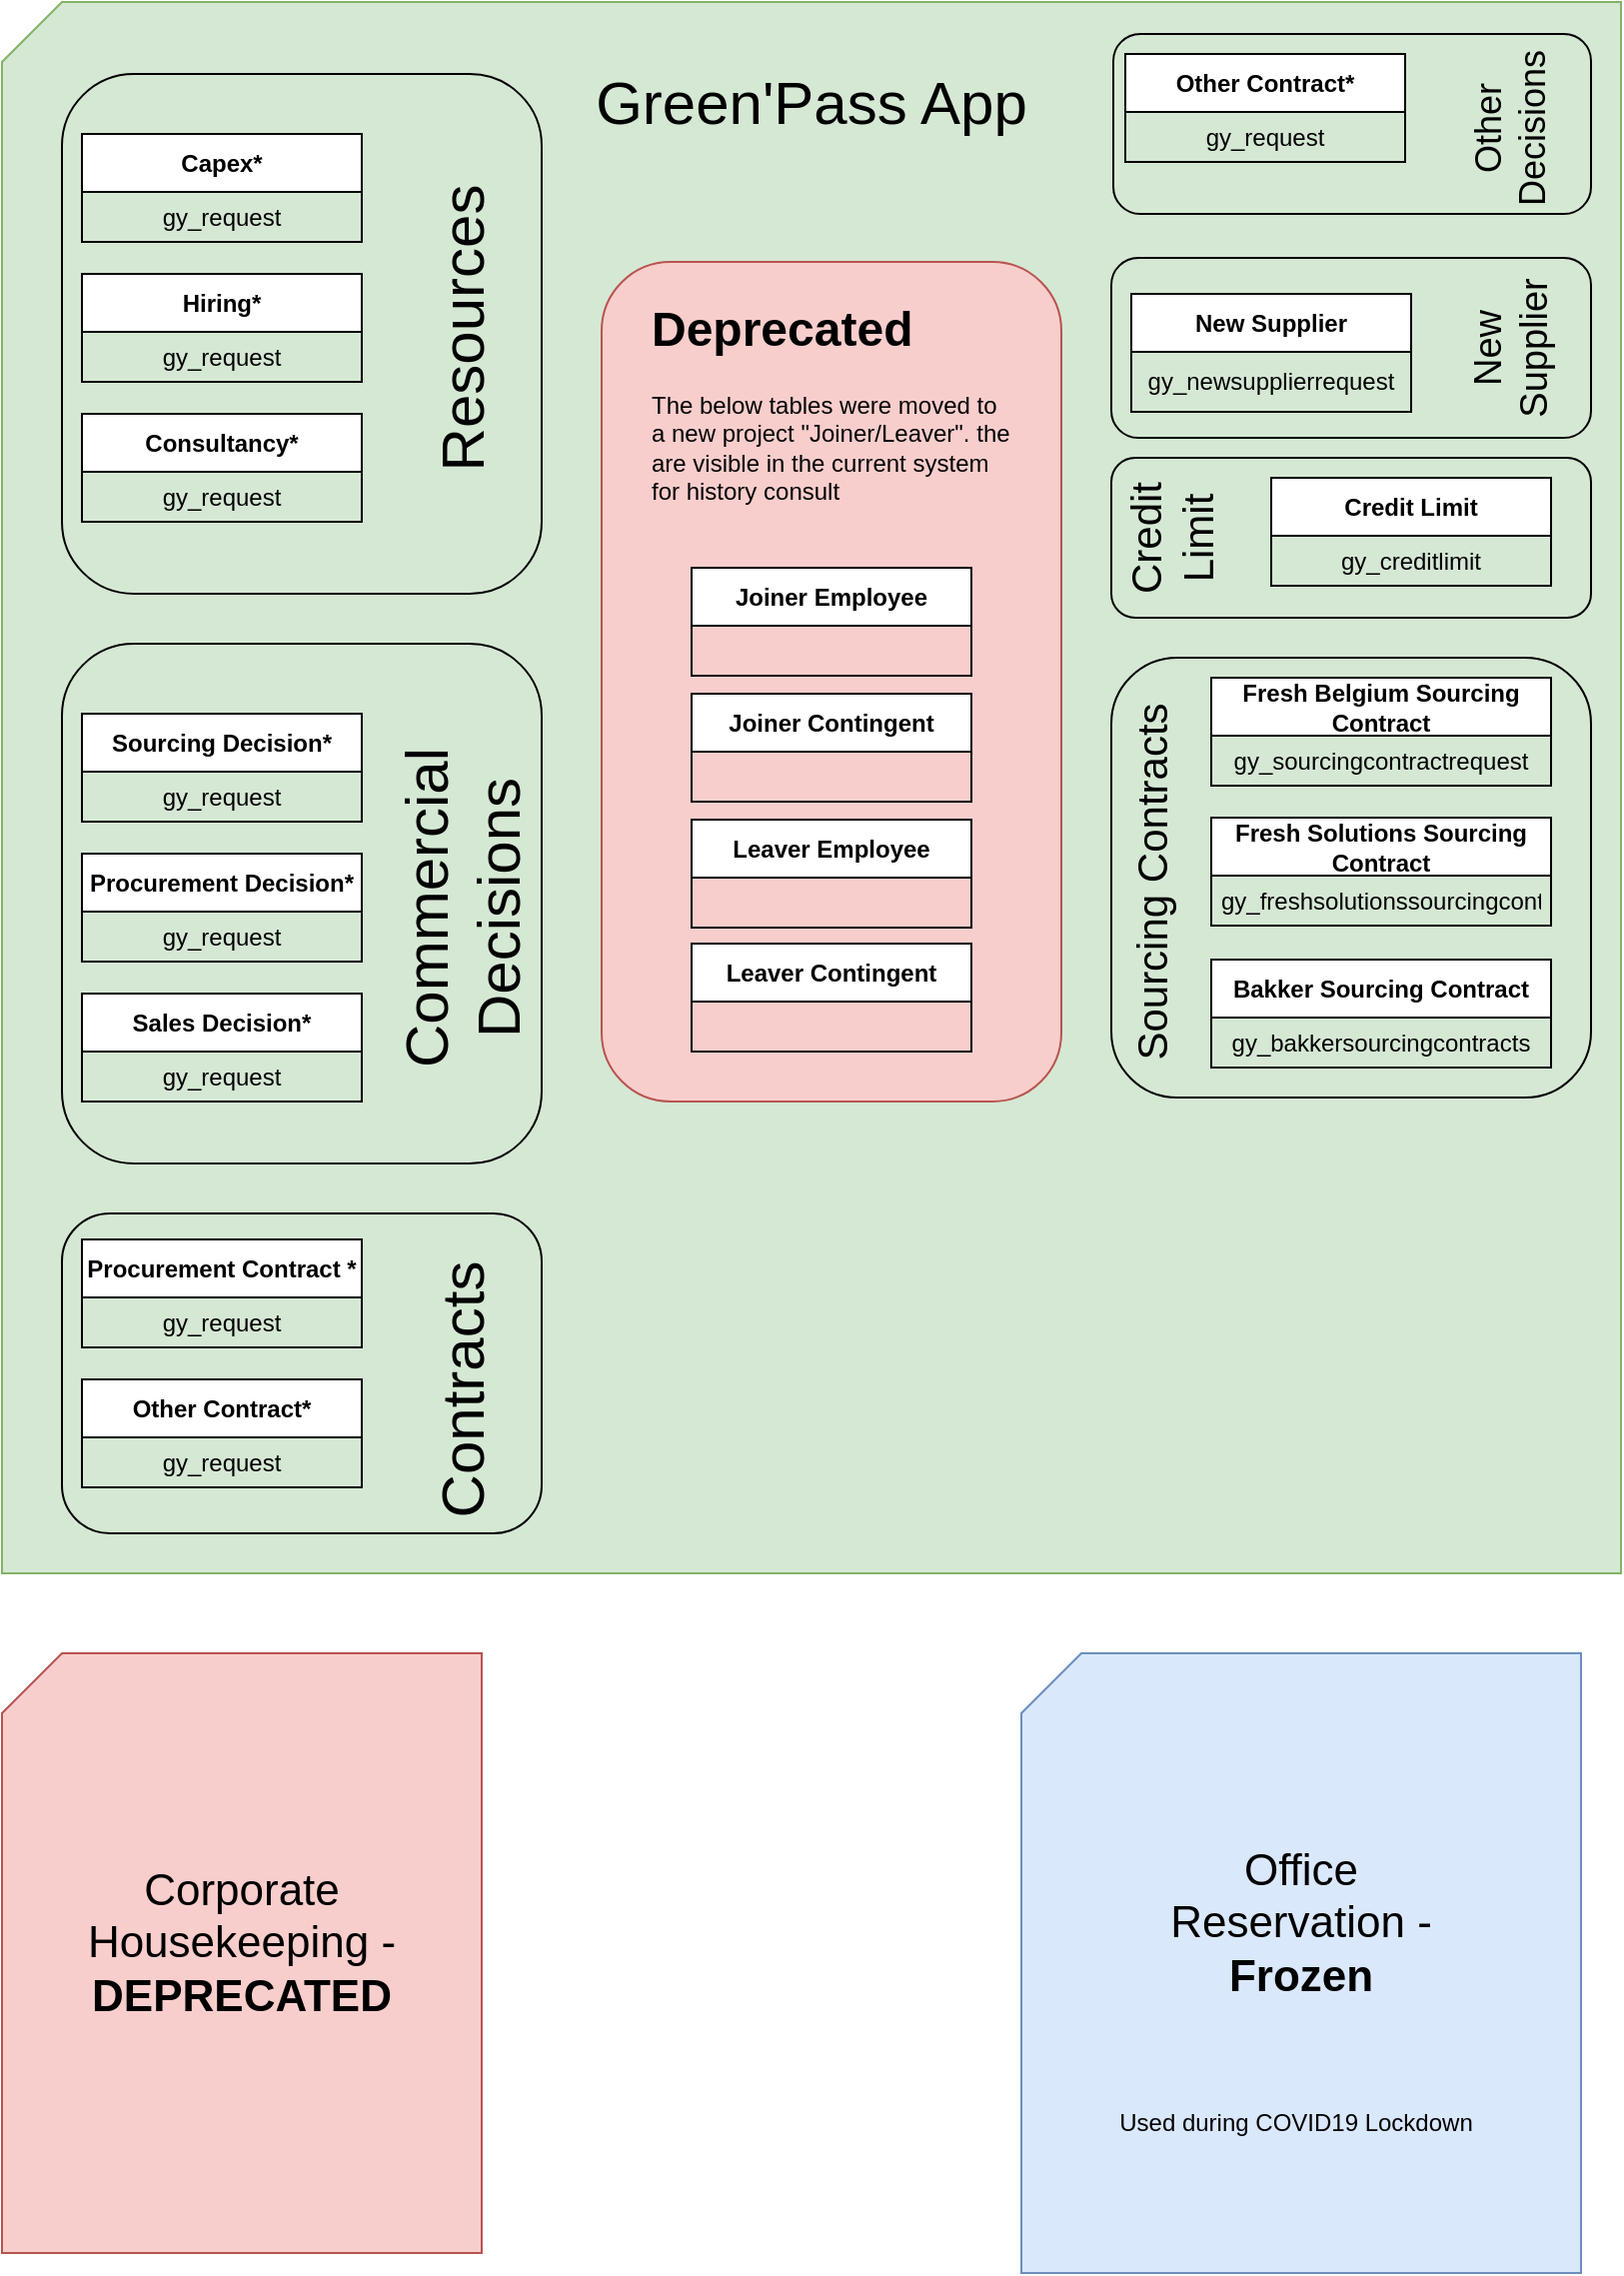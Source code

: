 <mxfile version="22.1.12" type="github">
  <diagram id="C5RBs43oDa-KdzZeNtuy" name="Page-1">
    <mxGraphModel dx="792" dy="1105" grid="1" gridSize="10" guides="1" tooltips="1" connect="1" arrows="1" fold="1" page="1" pageScale="1" pageWidth="827" pageHeight="1169" math="0" shadow="0">
      <root>
        <mxCell id="WIyWlLk6GJQsqaUBKTNV-0" />
        <mxCell id="WIyWlLk6GJQsqaUBKTNV-1" parent="WIyWlLk6GJQsqaUBKTNV-0" />
        <mxCell id="fo5o0ahnIPKXw_DBEkT7-70" value="" style="shape=card;whiteSpace=wrap;html=1;fillColor=#d5e8d4;strokeColor=#82b366;" parent="WIyWlLk6GJQsqaUBKTNV-1" vertex="1">
          <mxGeometry x="10" y="4" width="810" height="786" as="geometry" />
        </mxCell>
        <mxCell id="fo5o0ahnIPKXw_DBEkT7-33" value="" style="rounded=1;whiteSpace=wrap;html=1;fillColor=none;" parent="WIyWlLk6GJQsqaUBKTNV-1" vertex="1">
          <mxGeometry x="40" y="40" width="240" height="260" as="geometry" />
        </mxCell>
        <mxCell id="fo5o0ahnIPKXw_DBEkT7-34" value="" style="rounded=1;whiteSpace=wrap;html=1;fillColor=none;" parent="WIyWlLk6GJQsqaUBKTNV-1" vertex="1">
          <mxGeometry x="40" y="325" width="240" height="260" as="geometry" />
        </mxCell>
        <mxCell id="fo5o0ahnIPKXw_DBEkT7-35" value="" style="rounded=1;whiteSpace=wrap;html=1;fillColor=none;" parent="WIyWlLk6GJQsqaUBKTNV-1" vertex="1">
          <mxGeometry x="40" y="610" width="240" height="160" as="geometry" />
        </mxCell>
        <mxCell id="fo5o0ahnIPKXw_DBEkT7-38" value="" style="rounded=1;whiteSpace=wrap;html=1;fillColor=none;" parent="WIyWlLk6GJQsqaUBKTNV-1" vertex="1">
          <mxGeometry x="566" y="20" width="239" height="90" as="geometry" />
        </mxCell>
        <mxCell id="fo5o0ahnIPKXw_DBEkT7-49" value="" style="rounded=1;whiteSpace=wrap;html=1;fillColor=none;" parent="WIyWlLk6GJQsqaUBKTNV-1" vertex="1">
          <mxGeometry x="565" y="332" width="240" height="220" as="geometry" />
        </mxCell>
        <mxCell id="fo5o0ahnIPKXw_DBEkT7-48" value="" style="rounded=1;whiteSpace=wrap;html=1;fillColor=none;" parent="WIyWlLk6GJQsqaUBKTNV-1" vertex="1">
          <mxGeometry x="565" y="232" width="240" height="80" as="geometry" />
        </mxCell>
        <mxCell id="fo5o0ahnIPKXw_DBEkT7-40" value="" style="rounded=1;whiteSpace=wrap;html=1;fillColor=none;" parent="WIyWlLk6GJQsqaUBKTNV-1" vertex="1">
          <mxGeometry x="565" y="132" width="240" height="90" as="geometry" />
        </mxCell>
        <mxCell id="fo5o0ahnIPKXw_DBEkT7-0" value="Capex*" style="swimlane;fontStyle=1;align=center;verticalAlign=middle;childLayout=stackLayout;horizontal=1;startSize=29;horizontalStack=0;resizeParent=1;resizeParentMax=0;resizeLast=0;collapsible=0;marginBottom=0;html=1;whiteSpace=wrap;" parent="WIyWlLk6GJQsqaUBKTNV-1" vertex="1">
          <mxGeometry x="50" y="70" width="140" height="54" as="geometry" />
        </mxCell>
        <mxCell id="fo5o0ahnIPKXw_DBEkT7-2" value="&lt;div align=&quot;center&quot;&gt;gy_request&lt;/div&gt;" style="text;html=1;strokeColor=none;fillColor=none;align=center;verticalAlign=middle;spacingLeft=4;spacingRight=4;overflow=hidden;rotatable=0;points=[[0,0.5],[1,0.5]];portConstraint=eastwest;whiteSpace=wrap;" parent="fo5o0ahnIPKXw_DBEkT7-0" vertex="1">
          <mxGeometry y="29" width="140" height="25" as="geometry" />
        </mxCell>
        <mxCell id="fo5o0ahnIPKXw_DBEkT7-4" value="Hiring*" style="swimlane;fontStyle=1;align=center;verticalAlign=middle;childLayout=stackLayout;horizontal=1;startSize=29;horizontalStack=0;resizeParent=1;resizeParentMax=0;resizeLast=0;collapsible=0;marginBottom=0;html=1;whiteSpace=wrap;" parent="WIyWlLk6GJQsqaUBKTNV-1" vertex="1">
          <mxGeometry x="50" y="140" width="140" height="54" as="geometry" />
        </mxCell>
        <mxCell id="fo5o0ahnIPKXw_DBEkT7-6" value="&lt;div align=&quot;center&quot;&gt;gy_request&lt;/div&gt;" style="text;html=1;strokeColor=none;fillColor=none;align=center;verticalAlign=middle;spacingLeft=4;spacingRight=4;overflow=hidden;rotatable=0;points=[[0,0.5],[1,0.5]];portConstraint=eastwest;whiteSpace=wrap;" parent="fo5o0ahnIPKXw_DBEkT7-4" vertex="1">
          <mxGeometry y="29" width="140" height="25" as="geometry" />
        </mxCell>
        <mxCell id="fo5o0ahnIPKXw_DBEkT7-7" value="Consultancy*" style="swimlane;fontStyle=1;align=center;verticalAlign=middle;childLayout=stackLayout;horizontal=1;startSize=29;horizontalStack=0;resizeParent=1;resizeParentMax=0;resizeLast=0;collapsible=0;marginBottom=0;html=1;whiteSpace=wrap;" parent="WIyWlLk6GJQsqaUBKTNV-1" vertex="1">
          <mxGeometry x="50" y="210" width="140" height="54" as="geometry" />
        </mxCell>
        <mxCell id="fo5o0ahnIPKXw_DBEkT7-8" value="gy_request" style="text;html=1;strokeColor=none;fillColor=none;align=center;verticalAlign=middle;spacingLeft=4;spacingRight=4;overflow=hidden;rotatable=0;points=[[0,0.5],[1,0.5]];portConstraint=eastwest;whiteSpace=wrap;" parent="fo5o0ahnIPKXw_DBEkT7-7" vertex="1">
          <mxGeometry y="29" width="140" height="25" as="geometry" />
        </mxCell>
        <mxCell id="fo5o0ahnIPKXw_DBEkT7-10" value="Sourcing Decision*" style="swimlane;fontStyle=1;align=center;verticalAlign=middle;childLayout=stackLayout;horizontal=1;startSize=29;horizontalStack=0;resizeParent=1;resizeParentMax=0;resizeLast=0;collapsible=0;marginBottom=0;html=1;whiteSpace=wrap;" parent="WIyWlLk6GJQsqaUBKTNV-1" vertex="1">
          <mxGeometry x="50" y="360" width="140" height="54" as="geometry" />
        </mxCell>
        <mxCell id="fo5o0ahnIPKXw_DBEkT7-11" value="gy_request" style="text;html=1;strokeColor=none;fillColor=none;align=center;verticalAlign=middle;spacingLeft=4;spacingRight=4;overflow=hidden;rotatable=0;points=[[0,0.5],[1,0.5]];portConstraint=eastwest;whiteSpace=wrap;" parent="fo5o0ahnIPKXw_DBEkT7-10" vertex="1">
          <mxGeometry y="29" width="140" height="25" as="geometry" />
        </mxCell>
        <mxCell id="fo5o0ahnIPKXw_DBEkT7-12" value="Procurement Decision*" style="swimlane;fontStyle=1;align=center;verticalAlign=middle;childLayout=stackLayout;horizontal=1;startSize=29;horizontalStack=0;resizeParent=1;resizeParentMax=0;resizeLast=0;collapsible=0;marginBottom=0;html=1;whiteSpace=wrap;" parent="WIyWlLk6GJQsqaUBKTNV-1" vertex="1">
          <mxGeometry x="50" y="430" width="140" height="54" as="geometry" />
        </mxCell>
        <mxCell id="fo5o0ahnIPKXw_DBEkT7-13" value="gy_request" style="text;html=1;strokeColor=none;fillColor=none;align=center;verticalAlign=middle;spacingLeft=4;spacingRight=4;overflow=hidden;rotatable=0;points=[[0,0.5],[1,0.5]];portConstraint=eastwest;whiteSpace=wrap;" parent="fo5o0ahnIPKXw_DBEkT7-12" vertex="1">
          <mxGeometry y="29" width="140" height="25" as="geometry" />
        </mxCell>
        <mxCell id="fo5o0ahnIPKXw_DBEkT7-14" value="Procurement Contract *" style="swimlane;fontStyle=1;align=center;verticalAlign=middle;childLayout=stackLayout;horizontal=1;startSize=29;horizontalStack=0;resizeParent=1;resizeParentMax=0;resizeLast=0;collapsible=0;marginBottom=0;html=1;whiteSpace=wrap;" parent="WIyWlLk6GJQsqaUBKTNV-1" vertex="1">
          <mxGeometry x="50" y="623" width="140" height="54" as="geometry" />
        </mxCell>
        <mxCell id="fo5o0ahnIPKXw_DBEkT7-15" value="gy_request" style="text;html=1;strokeColor=none;fillColor=none;align=center;verticalAlign=middle;spacingLeft=4;spacingRight=4;overflow=hidden;rotatable=0;points=[[0,0.5],[1,0.5]];portConstraint=eastwest;whiteSpace=wrap;" parent="fo5o0ahnIPKXw_DBEkT7-14" vertex="1">
          <mxGeometry y="29" width="140" height="25" as="geometry" />
        </mxCell>
        <mxCell id="fo5o0ahnIPKXw_DBEkT7-16" value="Other Contract*" style="swimlane;fontStyle=1;align=center;verticalAlign=middle;childLayout=stackLayout;horizontal=1;startSize=29;horizontalStack=0;resizeParent=1;resizeParentMax=0;resizeLast=0;collapsible=0;marginBottom=0;html=1;whiteSpace=wrap;" parent="WIyWlLk6GJQsqaUBKTNV-1" vertex="1">
          <mxGeometry x="50" y="693" width="140" height="54" as="geometry" />
        </mxCell>
        <mxCell id="fo5o0ahnIPKXw_DBEkT7-17" value="gy_request" style="text;html=1;strokeColor=none;fillColor=none;align=center;verticalAlign=middle;spacingLeft=4;spacingRight=4;overflow=hidden;rotatable=0;points=[[0,0.5],[1,0.5]];portConstraint=eastwest;whiteSpace=wrap;" parent="fo5o0ahnIPKXw_DBEkT7-16" vertex="1">
          <mxGeometry y="29" width="140" height="25" as="geometry" />
        </mxCell>
        <mxCell id="fo5o0ahnIPKXw_DBEkT7-18" value="New Supplier" style="swimlane;fontStyle=1;align=center;verticalAlign=middle;childLayout=stackLayout;horizontal=1;startSize=29;horizontalStack=0;resizeParent=1;resizeParentMax=0;resizeLast=0;collapsible=0;marginBottom=0;html=1;whiteSpace=wrap;" parent="WIyWlLk6GJQsqaUBKTNV-1" vertex="1">
          <mxGeometry x="575" y="150" width="140" height="59" as="geometry" />
        </mxCell>
        <mxCell id="fo5o0ahnIPKXw_DBEkT7-52" value="gy_newsupplierrequest" style="text;html=1;strokeColor=none;fillColor=none;align=center;verticalAlign=middle;whiteSpace=wrap;rounded=0;" parent="fo5o0ahnIPKXw_DBEkT7-18" vertex="1">
          <mxGeometry y="29" width="140" height="30" as="geometry" />
        </mxCell>
        <mxCell id="fo5o0ahnIPKXw_DBEkT7-20" value="Credit Limit" style="swimlane;fontStyle=1;align=center;verticalAlign=middle;childLayout=stackLayout;horizontal=1;startSize=29;horizontalStack=0;resizeParent=1;resizeParentMax=0;resizeLast=0;collapsible=0;marginBottom=0;html=1;whiteSpace=wrap;" parent="WIyWlLk6GJQsqaUBKTNV-1" vertex="1">
          <mxGeometry x="645" y="242" width="140" height="54" as="geometry" />
        </mxCell>
        <mxCell id="fo5o0ahnIPKXw_DBEkT7-21" value="gy_creditlimit" style="text;html=1;strokeColor=none;fillColor=none;align=center;verticalAlign=middle;spacingLeft=4;spacingRight=4;overflow=hidden;rotatable=0;points=[[0,0.5],[1,0.5]];portConstraint=eastwest;whiteSpace=wrap;" parent="fo5o0ahnIPKXw_DBEkT7-20" vertex="1">
          <mxGeometry y="29" width="140" height="25" as="geometry" />
        </mxCell>
        <mxCell id="fo5o0ahnIPKXw_DBEkT7-22" value="Fresh Belgium Sourcing Contract" style="swimlane;fontStyle=1;align=center;verticalAlign=middle;childLayout=stackLayout;horizontal=1;startSize=29;horizontalStack=0;resizeParent=1;resizeParentMax=0;resizeLast=0;collapsible=0;marginBottom=0;html=1;whiteSpace=wrap;" parent="WIyWlLk6GJQsqaUBKTNV-1" vertex="1">
          <mxGeometry x="615" y="342" width="170" height="54" as="geometry" />
        </mxCell>
        <mxCell id="fo5o0ahnIPKXw_DBEkT7-23" value="gy_sourcingcontractrequest" style="text;html=1;strokeColor=none;fillColor=none;align=center;verticalAlign=middle;spacingLeft=4;spacingRight=4;overflow=hidden;rotatable=0;points=[[0,0.5],[1,0.5]];portConstraint=eastwest;whiteSpace=wrap;" parent="fo5o0ahnIPKXw_DBEkT7-22" vertex="1">
          <mxGeometry y="29" width="170" height="25" as="geometry" />
        </mxCell>
        <mxCell id="fo5o0ahnIPKXw_DBEkT7-24" value="Sales Decision*" style="swimlane;fontStyle=1;align=center;verticalAlign=middle;childLayout=stackLayout;horizontal=1;startSize=29;horizontalStack=0;resizeParent=1;resizeParentMax=0;resizeLast=0;collapsible=0;marginBottom=0;html=1;whiteSpace=wrap;" parent="WIyWlLk6GJQsqaUBKTNV-1" vertex="1">
          <mxGeometry x="50" y="500" width="140" height="54" as="geometry" />
        </mxCell>
        <mxCell id="fo5o0ahnIPKXw_DBEkT7-25" value="gy_request" style="text;html=1;strokeColor=none;fillColor=none;align=center;verticalAlign=middle;spacingLeft=4;spacingRight=4;overflow=hidden;rotatable=0;points=[[0,0.5],[1,0.5]];portConstraint=eastwest;whiteSpace=wrap;" parent="fo5o0ahnIPKXw_DBEkT7-24" vertex="1">
          <mxGeometry y="29" width="140" height="25" as="geometry" />
        </mxCell>
        <mxCell id="fo5o0ahnIPKXw_DBEkT7-28" value="Fresh Solutions Sourcing Contract" style="swimlane;fontStyle=1;align=center;verticalAlign=middle;childLayout=stackLayout;horizontal=1;startSize=29;horizontalStack=0;resizeParent=1;resizeParentMax=0;resizeLast=0;collapsible=0;marginBottom=0;html=1;whiteSpace=wrap;" parent="WIyWlLk6GJQsqaUBKTNV-1" vertex="1">
          <mxGeometry x="615" y="412" width="170" height="54" as="geometry" />
        </mxCell>
        <mxCell id="fo5o0ahnIPKXw_DBEkT7-53" value="gy_freshsolutionssourcingcontracts" style="text;html=1;strokeColor=none;fillColor=none;align=center;verticalAlign=middle;spacingLeft=4;spacingRight=4;overflow=hidden;rotatable=0;points=[[0,0.5],[1,0.5]];portConstraint=eastwest;whiteSpace=wrap;" parent="fo5o0ahnIPKXw_DBEkT7-28" vertex="1">
          <mxGeometry y="29" width="170" height="25" as="geometry" />
        </mxCell>
        <mxCell id="fo5o0ahnIPKXw_DBEkT7-30" value="Bakker Sourcing Contract" style="swimlane;fontStyle=1;align=center;verticalAlign=middle;childLayout=stackLayout;horizontal=1;startSize=29;horizontalStack=0;resizeParent=1;resizeParentMax=0;resizeLast=0;collapsible=0;marginBottom=0;html=1;whiteSpace=wrap;" parent="WIyWlLk6GJQsqaUBKTNV-1" vertex="1">
          <mxGeometry x="615" y="483" width="170" height="54" as="geometry" />
        </mxCell>
        <mxCell id="fo5o0ahnIPKXw_DBEkT7-31" value="gy_bakkersourcingcontracts" style="text;html=1;strokeColor=none;fillColor=none;align=center;verticalAlign=middle;spacingLeft=4;spacingRight=4;overflow=hidden;rotatable=0;points=[[0,0.5],[1,0.5]];portConstraint=eastwest;whiteSpace=wrap;" parent="fo5o0ahnIPKXw_DBEkT7-30" vertex="1">
          <mxGeometry y="29" width="170" height="25" as="geometry" />
        </mxCell>
        <mxCell id="fo5o0ahnIPKXw_DBEkT7-36" value="Other Contract*" style="swimlane;fontStyle=1;align=center;verticalAlign=middle;childLayout=stackLayout;horizontal=1;startSize=29;horizontalStack=0;resizeParent=1;resizeParentMax=0;resizeLast=0;collapsible=0;marginBottom=0;html=1;whiteSpace=wrap;" parent="WIyWlLk6GJQsqaUBKTNV-1" vertex="1">
          <mxGeometry x="572" y="30" width="140" height="54" as="geometry" />
        </mxCell>
        <mxCell id="fo5o0ahnIPKXw_DBEkT7-37" value="gy_request" style="text;html=1;strokeColor=none;fillColor=none;align=center;verticalAlign=middle;spacingLeft=4;spacingRight=4;overflow=hidden;rotatable=0;points=[[0,0.5],[1,0.5]];portConstraint=eastwest;whiteSpace=wrap;" parent="fo5o0ahnIPKXw_DBEkT7-36" vertex="1">
          <mxGeometry y="29" width="140" height="25" as="geometry" />
        </mxCell>
        <mxCell id="fo5o0ahnIPKXw_DBEkT7-42" value="Resources" style="text;html=1;strokeColor=none;fillColor=none;align=center;verticalAlign=middle;whiteSpace=wrap;rounded=0;rotation=-90;fontSize=30;" parent="WIyWlLk6GJQsqaUBKTNV-1" vertex="1">
          <mxGeometry x="210" y="152" width="60" height="30" as="geometry" />
        </mxCell>
        <mxCell id="fo5o0ahnIPKXw_DBEkT7-43" value="Commercial Decisions" style="text;html=1;strokeColor=none;fillColor=none;align=center;verticalAlign=middle;whiteSpace=wrap;rounded=0;rotation=-90;fontSize=30;" parent="WIyWlLk6GJQsqaUBKTNV-1" vertex="1">
          <mxGeometry x="210" y="442" width="60" height="30" as="geometry" />
        </mxCell>
        <mxCell id="fo5o0ahnIPKXw_DBEkT7-45" value="Contracts" style="text;html=1;strokeColor=none;fillColor=none;align=center;verticalAlign=middle;whiteSpace=wrap;rounded=0;rotation=-90;fontSize=30;" parent="WIyWlLk6GJQsqaUBKTNV-1" vertex="1">
          <mxGeometry x="210" y="683" width="60" height="30" as="geometry" />
        </mxCell>
        <mxCell id="fo5o0ahnIPKXw_DBEkT7-46" value="&lt;font style=&quot;font-size: 18px;&quot;&gt;Other Decisions&lt;/font&gt;" style="text;html=1;strokeColor=none;fillColor=none;align=center;verticalAlign=middle;whiteSpace=wrap;rounded=0;rotation=-90;fontSize=18;" parent="WIyWlLk6GJQsqaUBKTNV-1" vertex="1">
          <mxGeometry x="735" y="52" width="60" height="30" as="geometry" />
        </mxCell>
        <mxCell id="fo5o0ahnIPKXw_DBEkT7-47" value="New Supplier" style="text;html=1;strokeColor=none;fillColor=none;align=center;verticalAlign=middle;whiteSpace=wrap;rounded=0;rotation=-90;fontSize=19;" parent="WIyWlLk6GJQsqaUBKTNV-1" vertex="1">
          <mxGeometry x="735" y="162" width="60" height="30" as="geometry" />
        </mxCell>
        <mxCell id="fo5o0ahnIPKXw_DBEkT7-55" value="Credit Limit" style="text;html=1;strokeColor=none;fillColor=none;align=center;verticalAlign=middle;whiteSpace=wrap;rounded=0;rotation=-90;fontSize=21;" parent="WIyWlLk6GJQsqaUBKTNV-1" vertex="1">
          <mxGeometry x="565" y="257" width="60" height="30" as="geometry" />
        </mxCell>
        <mxCell id="fo5o0ahnIPKXw_DBEkT7-56" value="Sourcing Contracts" style="text;html=1;strokeColor=none;fillColor=none;align=center;verticalAlign=middle;whiteSpace=wrap;rounded=0;rotation=-90;fontSize=21;" parent="WIyWlLk6GJQsqaUBKTNV-1" vertex="1">
          <mxGeometry x="490" y="429" width="190" height="30" as="geometry" />
        </mxCell>
        <mxCell id="fo5o0ahnIPKXw_DBEkT7-57" value="" style="rounded=1;whiteSpace=wrap;html=1;fillColor=#f8cecc;strokeColor=#b85450;" parent="WIyWlLk6GJQsqaUBKTNV-1" vertex="1">
          <mxGeometry x="310" y="134" width="230" height="420" as="geometry" />
        </mxCell>
        <mxCell id="fo5o0ahnIPKXw_DBEkT7-59" value="&lt;h1&gt;Deprecated&lt;/h1&gt;&lt;p&gt;The below tables were moved to a new project &quot;Joiner/Leaver&quot;. the are visible in the current system for history consult&lt;br&gt;&lt;/p&gt;" style="text;html=1;strokeColor=none;fillColor=none;spacing=5;spacingTop=-20;whiteSpace=wrap;overflow=hidden;rounded=0;" parent="WIyWlLk6GJQsqaUBKTNV-1" vertex="1">
          <mxGeometry x="330" y="148" width="190" height="120" as="geometry" />
        </mxCell>
        <mxCell id="fo5o0ahnIPKXw_DBEkT7-62" value="Joiner Employee" style="swimlane;fontStyle=1;align=center;verticalAlign=middle;childLayout=stackLayout;horizontal=1;startSize=29;horizontalStack=0;resizeParent=1;resizeParentMax=0;resizeLast=0;collapsible=0;marginBottom=0;html=1;whiteSpace=wrap;" parent="WIyWlLk6GJQsqaUBKTNV-1" vertex="1">
          <mxGeometry x="355" y="287" width="140" height="54" as="geometry" />
        </mxCell>
        <mxCell id="fo5o0ahnIPKXw_DBEkT7-66" value="Leaver Employee" style="swimlane;fontStyle=1;align=center;verticalAlign=middle;childLayout=stackLayout;horizontal=1;startSize=29;horizontalStack=0;resizeParent=1;resizeParentMax=0;resizeLast=0;collapsible=0;marginBottom=0;html=1;whiteSpace=wrap;" parent="WIyWlLk6GJQsqaUBKTNV-1" vertex="1">
          <mxGeometry x="355" y="413" width="140" height="54" as="geometry" />
        </mxCell>
        <mxCell id="fo5o0ahnIPKXw_DBEkT7-68" value="Leaver Contingent" style="swimlane;fontStyle=1;align=center;verticalAlign=middle;childLayout=stackLayout;horizontal=1;startSize=29;horizontalStack=0;resizeParent=1;resizeParentMax=0;resizeLast=0;collapsible=0;marginBottom=0;html=1;whiteSpace=wrap;" parent="WIyWlLk6GJQsqaUBKTNV-1" vertex="1">
          <mxGeometry x="355" y="475" width="140" height="54" as="geometry" />
        </mxCell>
        <mxCell id="fo5o0ahnIPKXw_DBEkT7-64" value="Joiner Contingent" style="swimlane;fontStyle=1;align=center;verticalAlign=middle;childLayout=stackLayout;horizontal=1;startSize=29;horizontalStack=0;resizeParent=1;resizeParentMax=0;resizeLast=0;collapsible=0;marginBottom=0;html=1;whiteSpace=wrap;" parent="WIyWlLk6GJQsqaUBKTNV-1" vertex="1">
          <mxGeometry x="355" y="350" width="140" height="54" as="geometry" />
        </mxCell>
        <mxCell id="fo5o0ahnIPKXw_DBEkT7-71" value="Green&#39;Pass App" style="text;html=1;strokeColor=none;fillColor=none;align=center;verticalAlign=middle;whiteSpace=wrap;rounded=0;rotation=0;fontSize=30;" parent="WIyWlLk6GJQsqaUBKTNV-1" vertex="1">
          <mxGeometry x="285" y="4" width="260" height="100" as="geometry" />
        </mxCell>
        <mxCell id="fo5o0ahnIPKXw_DBEkT7-72" style="edgeStyle=orthogonalEdgeStyle;rounded=0;orthogonalLoop=1;jettySize=auto;html=1;exitX=0.5;exitY=1;exitDx=0;exitDy=0;exitPerimeter=0;" parent="WIyWlLk6GJQsqaUBKTNV-1" source="fo5o0ahnIPKXw_DBEkT7-70" target="fo5o0ahnIPKXw_DBEkT7-70" edge="1">
          <mxGeometry relative="1" as="geometry" />
        </mxCell>
        <mxCell id="fo5o0ahnIPKXw_DBEkT7-73" value="" style="shape=card;whiteSpace=wrap;html=1;fillColor=#f8cecc;strokeColor=#b85450;" parent="WIyWlLk6GJQsqaUBKTNV-1" vertex="1">
          <mxGeometry x="10" y="830" width="240" height="300" as="geometry" />
        </mxCell>
        <mxCell id="fo5o0ahnIPKXw_DBEkT7-74" value="" style="shape=card;whiteSpace=wrap;html=1;fillColor=#dae8fc;strokeColor=#6c8ebf;" parent="WIyWlLk6GJQsqaUBKTNV-1" vertex="1">
          <mxGeometry x="520" y="830" width="280" height="310" as="geometry" />
        </mxCell>
        <mxCell id="fo5o0ahnIPKXw_DBEkT7-75" value="Corporate Housekeeping - &lt;b&gt;DEPRECATED&lt;br&gt;&lt;/b&gt;" style="text;html=1;strokeColor=none;fillColor=none;align=center;verticalAlign=middle;whiteSpace=wrap;rounded=0;fontSize=22;" parent="WIyWlLk6GJQsqaUBKTNV-1" vertex="1">
          <mxGeometry x="50" y="950" width="160" height="50" as="geometry" />
        </mxCell>
        <mxCell id="fo5o0ahnIPKXw_DBEkT7-76" value="Office Reservation - &lt;b&gt;Frozen&lt;/b&gt;" style="text;html=1;strokeColor=none;fillColor=none;align=center;verticalAlign=middle;whiteSpace=wrap;rounded=0;fontSize=22;" parent="WIyWlLk6GJQsqaUBKTNV-1" vertex="1">
          <mxGeometry x="580" y="940" width="160" height="50" as="geometry" />
        </mxCell>
        <mxCell id="fo5o0ahnIPKXw_DBEkT7-78" value="Used during COVID19 Lockdown" style="text;html=1;strokeColor=none;fillColor=none;align=center;verticalAlign=middle;whiteSpace=wrap;rounded=0;" parent="WIyWlLk6GJQsqaUBKTNV-1" vertex="1">
          <mxGeometry x="555" y="1050" width="205" height="30" as="geometry" />
        </mxCell>
      </root>
    </mxGraphModel>
  </diagram>
</mxfile>

